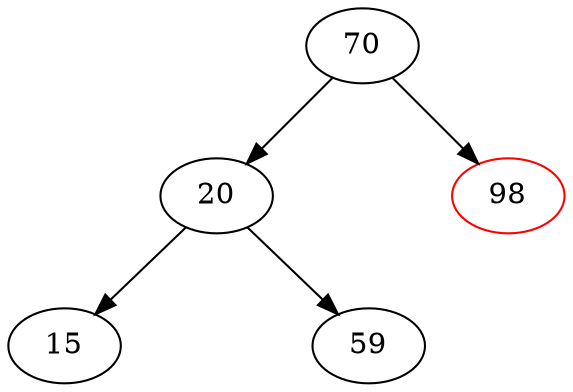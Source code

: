 digraph {
    rankdir=TB;

    a0 -> a1;
    a0 -> a12 [weight=10 style=invis]
    a0 -> a2

    a0 [label=20]
    a1 [label=15]
    a12 [width=.1 style=invis]
    a2 [label=59]

    xid [width=.1 style=invis]

    b0 [label=98, color=red]

    x -> a0
    x -> xid [weight=10 style=invis];
    x -> b0

    x [label=70]

    {rank=same xid }
}
